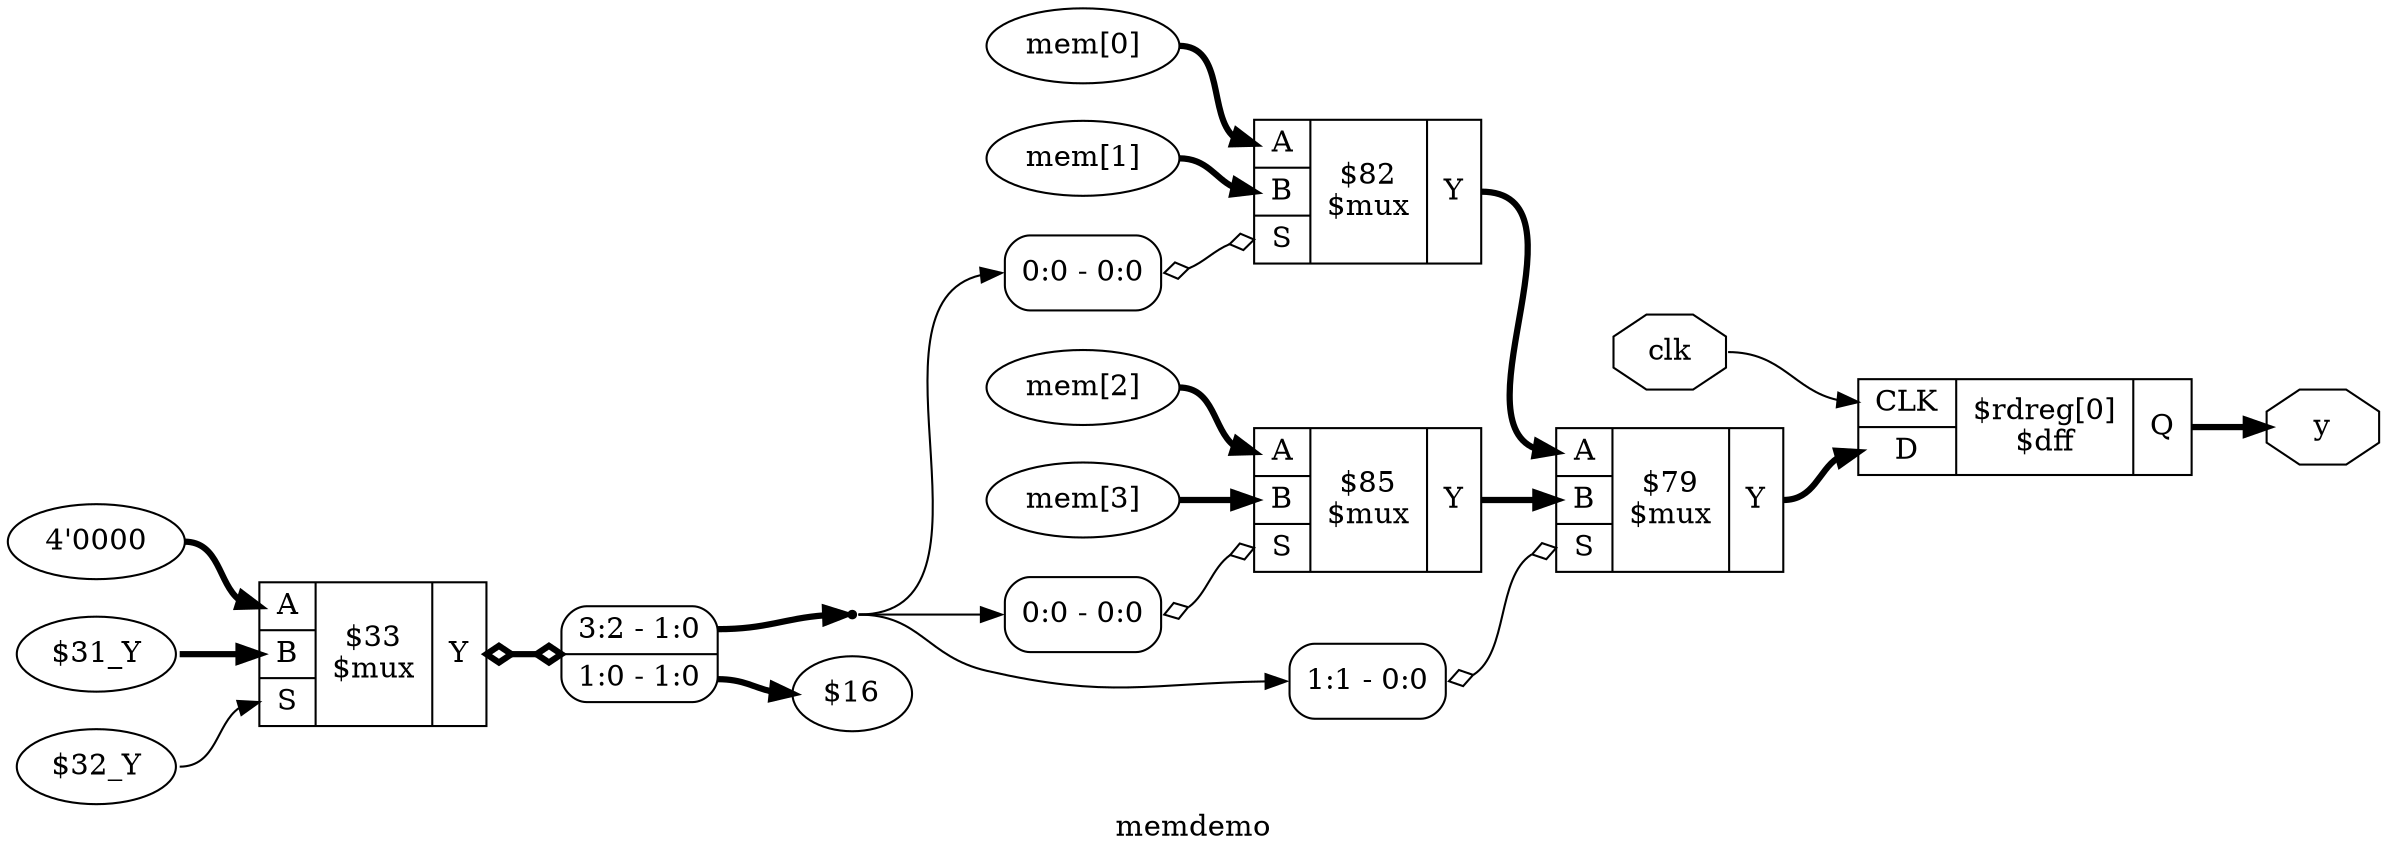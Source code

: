 digraph "memdemo" {
label="memdemo";
rankdir="LR";
remincross=true;
n5 [ shape=octagon, label="clk", color="black", fontcolor="black"];
n6 [ shape=octagon, label="y", color="black", fontcolor="black"];
c10 [ shape=record, label="{{<p7> CLK|<p8> D}|$rdreg[0]\n$dff|{<p9> Q}}",  ];
c15 [ shape=record, label="{{<p11> A|<p12> B|<p13> S}|$79\n$mux|{<p14> Y}}",  ];
x0 [ shape=record, style=rounded, label="<s0> 1:1 - 0:0 ", color="black", fontcolor="black" ];
x0:e -> c15:p13:w [arrowhead=odiamond, arrowtail=odiamond, dir=both, color="black", fontcolor="black", label=""];
v1 [ label="mem[0]" ];
v2 [ label="mem[1]" ];
c16 [ shape=record, label="{{<p11> A|<p12> B|<p13> S}|$82\n$mux|{<p14> Y}}",  ];
x3 [ shape=record, style=rounded, label="<s0> 0:0 - 0:0 ", color="black", fontcolor="black" ];
x3:e -> c16:p13:w [arrowhead=odiamond, arrowtail=odiamond, dir=both, color="black", fontcolor="black", label=""];
v4 [ label="mem[2]" ];
v5 [ label="mem[3]" ];
c17 [ shape=record, label="{{<p11> A|<p12> B|<p13> S}|$85\n$mux|{<p14> Y}}",  ];
x6 [ shape=record, style=rounded, label="<s0> 0:0 - 0:0 ", color="black", fontcolor="black" ];
x6:e -> c17:p13:w [arrowhead=odiamond, arrowtail=odiamond, dir=both, color="black", fontcolor="black", label=""];
v7 [ label="4'0000" ];
v8 [ label="$31_Y" ];
v9 [ label="$32_Y" ];
v11 [ label="$16" ];
c18 [ shape=record, label="{{<p11> A|<p12> B|<p13> S}|$33\n$mux|{<p14> Y}}",  ];
x10 [ shape=record, style=rounded, label="<s1> 3:2 - 1:0 |<s0> 1:0 - 1:0 ", color="black", fontcolor="black" ];
c18:p14:e -> x10:w [arrowhead=odiamond, arrowtail=odiamond, dir=both, color="black", fontcolor="black", style="setlinewidth(3)", label=""];
n1 [ shape=point ];
x10:s1:e -> n1:w [color="black", fontcolor="black", style="setlinewidth(3)", label=""];
n1:e -> x0:s0:w [color="black", fontcolor="black", label=""];
n1:e -> x3:s0:w [color="black", fontcolor="black", label=""];
n1:e -> x6:s0:w [color="black", fontcolor="black", label=""];
c15:p14:e -> c10:p8:w [color="black", fontcolor="black", style="setlinewidth(3)", label=""];
c16:p14:e -> c15:p11:w [color="black", fontcolor="black", style="setlinewidth(3)", label=""];
c17:p14:e -> c15:p12:w [color="black", fontcolor="black", style="setlinewidth(3)", label=""];
n5:e -> c10:p7:w [color="black", fontcolor="black", label=""];
c10:p9:e -> n6:w [color="black", fontcolor="black", style="setlinewidth(3)", label=""];
v1:e -> c16:p11:w [color="black", fontcolor="black", style="setlinewidth(3)", label=""];
x10:s0:e -> v11:w [color="black", fontcolor="black", style="setlinewidth(3)", label=""];
v2:e -> c16:p12:w [color="black", fontcolor="black", style="setlinewidth(3)", label=""];
v4:e -> c17:p11:w [color="black", fontcolor="black", style="setlinewidth(3)", label=""];
v5:e -> c17:p12:w [color="black", fontcolor="black", style="setlinewidth(3)", label=""];
v7:e -> c18:p11:w [color="black", fontcolor="black", style="setlinewidth(3)", label=""];
v8:e -> c18:p12:w [color="black", fontcolor="black", style="setlinewidth(3)", label=""];
v9:e -> c18:p13:w [color="black", fontcolor="black", label=""];
}
